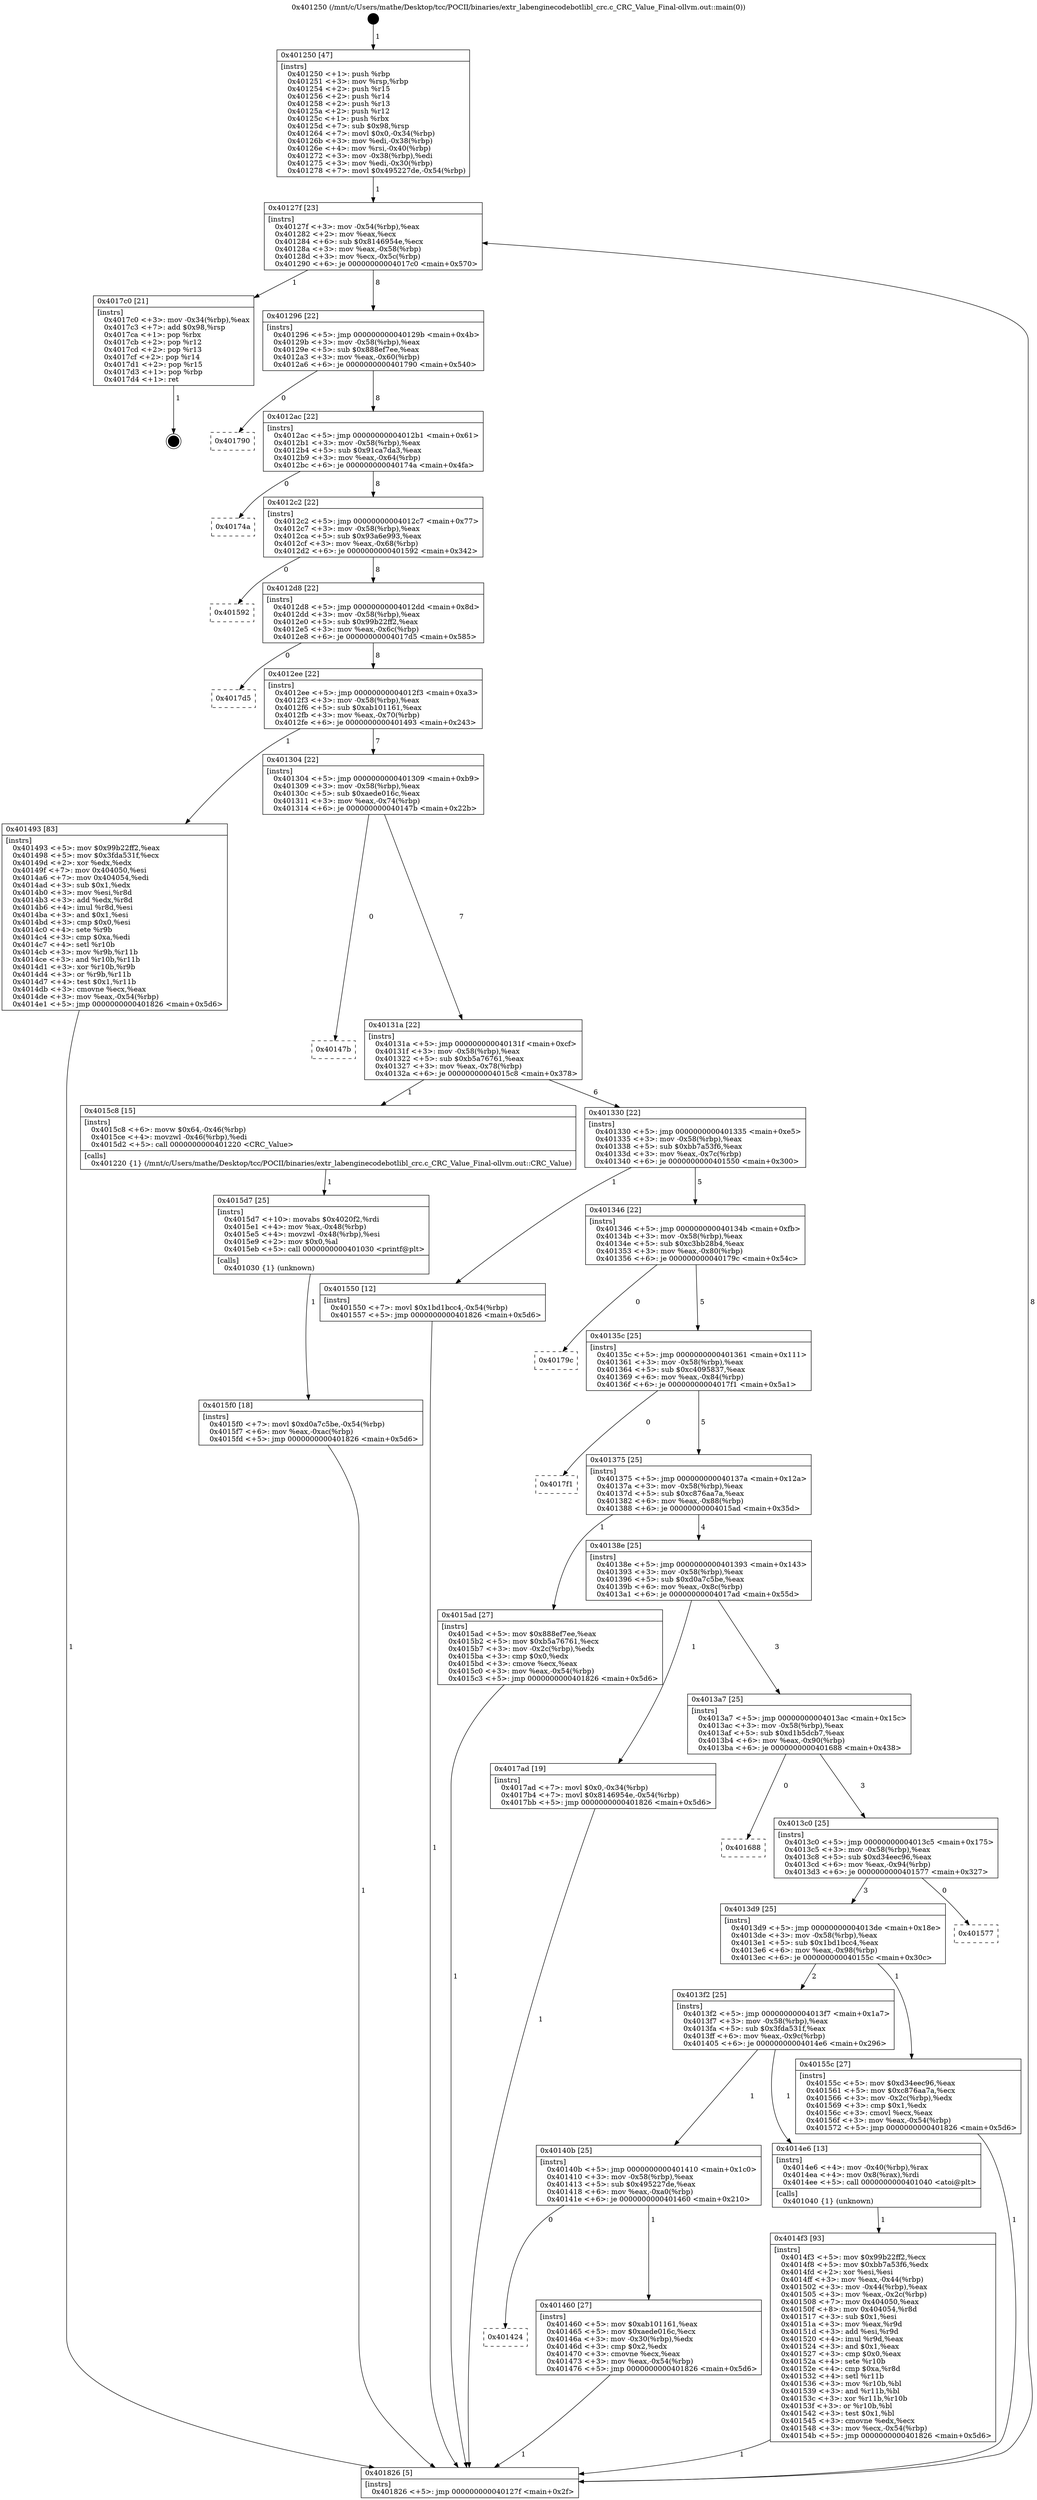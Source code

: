 digraph "0x401250" {
  label = "0x401250 (/mnt/c/Users/mathe/Desktop/tcc/POCII/binaries/extr_labenginecodebotlibl_crc.c_CRC_Value_Final-ollvm.out::main(0))"
  labelloc = "t"
  node[shape=record]

  Entry [label="",width=0.3,height=0.3,shape=circle,fillcolor=black,style=filled]
  "0x40127f" [label="{
     0x40127f [23]\l
     | [instrs]\l
     &nbsp;&nbsp;0x40127f \<+3\>: mov -0x54(%rbp),%eax\l
     &nbsp;&nbsp;0x401282 \<+2\>: mov %eax,%ecx\l
     &nbsp;&nbsp;0x401284 \<+6\>: sub $0x8146954e,%ecx\l
     &nbsp;&nbsp;0x40128a \<+3\>: mov %eax,-0x58(%rbp)\l
     &nbsp;&nbsp;0x40128d \<+3\>: mov %ecx,-0x5c(%rbp)\l
     &nbsp;&nbsp;0x401290 \<+6\>: je 00000000004017c0 \<main+0x570\>\l
  }"]
  "0x4017c0" [label="{
     0x4017c0 [21]\l
     | [instrs]\l
     &nbsp;&nbsp;0x4017c0 \<+3\>: mov -0x34(%rbp),%eax\l
     &nbsp;&nbsp;0x4017c3 \<+7\>: add $0x98,%rsp\l
     &nbsp;&nbsp;0x4017ca \<+1\>: pop %rbx\l
     &nbsp;&nbsp;0x4017cb \<+2\>: pop %r12\l
     &nbsp;&nbsp;0x4017cd \<+2\>: pop %r13\l
     &nbsp;&nbsp;0x4017cf \<+2\>: pop %r14\l
     &nbsp;&nbsp;0x4017d1 \<+2\>: pop %r15\l
     &nbsp;&nbsp;0x4017d3 \<+1\>: pop %rbp\l
     &nbsp;&nbsp;0x4017d4 \<+1\>: ret\l
  }"]
  "0x401296" [label="{
     0x401296 [22]\l
     | [instrs]\l
     &nbsp;&nbsp;0x401296 \<+5\>: jmp 000000000040129b \<main+0x4b\>\l
     &nbsp;&nbsp;0x40129b \<+3\>: mov -0x58(%rbp),%eax\l
     &nbsp;&nbsp;0x40129e \<+5\>: sub $0x888ef7ee,%eax\l
     &nbsp;&nbsp;0x4012a3 \<+3\>: mov %eax,-0x60(%rbp)\l
     &nbsp;&nbsp;0x4012a6 \<+6\>: je 0000000000401790 \<main+0x540\>\l
  }"]
  Exit [label="",width=0.3,height=0.3,shape=circle,fillcolor=black,style=filled,peripheries=2]
  "0x401790" [label="{
     0x401790\l
  }", style=dashed]
  "0x4012ac" [label="{
     0x4012ac [22]\l
     | [instrs]\l
     &nbsp;&nbsp;0x4012ac \<+5\>: jmp 00000000004012b1 \<main+0x61\>\l
     &nbsp;&nbsp;0x4012b1 \<+3\>: mov -0x58(%rbp),%eax\l
     &nbsp;&nbsp;0x4012b4 \<+5\>: sub $0x91ca7da3,%eax\l
     &nbsp;&nbsp;0x4012b9 \<+3\>: mov %eax,-0x64(%rbp)\l
     &nbsp;&nbsp;0x4012bc \<+6\>: je 000000000040174a \<main+0x4fa\>\l
  }"]
  "0x4015f0" [label="{
     0x4015f0 [18]\l
     | [instrs]\l
     &nbsp;&nbsp;0x4015f0 \<+7\>: movl $0xd0a7c5be,-0x54(%rbp)\l
     &nbsp;&nbsp;0x4015f7 \<+6\>: mov %eax,-0xac(%rbp)\l
     &nbsp;&nbsp;0x4015fd \<+5\>: jmp 0000000000401826 \<main+0x5d6\>\l
  }"]
  "0x40174a" [label="{
     0x40174a\l
  }", style=dashed]
  "0x4012c2" [label="{
     0x4012c2 [22]\l
     | [instrs]\l
     &nbsp;&nbsp;0x4012c2 \<+5\>: jmp 00000000004012c7 \<main+0x77\>\l
     &nbsp;&nbsp;0x4012c7 \<+3\>: mov -0x58(%rbp),%eax\l
     &nbsp;&nbsp;0x4012ca \<+5\>: sub $0x93a6e993,%eax\l
     &nbsp;&nbsp;0x4012cf \<+3\>: mov %eax,-0x68(%rbp)\l
     &nbsp;&nbsp;0x4012d2 \<+6\>: je 0000000000401592 \<main+0x342\>\l
  }"]
  "0x4015d7" [label="{
     0x4015d7 [25]\l
     | [instrs]\l
     &nbsp;&nbsp;0x4015d7 \<+10\>: movabs $0x4020f2,%rdi\l
     &nbsp;&nbsp;0x4015e1 \<+4\>: mov %ax,-0x48(%rbp)\l
     &nbsp;&nbsp;0x4015e5 \<+4\>: movzwl -0x48(%rbp),%esi\l
     &nbsp;&nbsp;0x4015e9 \<+2\>: mov $0x0,%al\l
     &nbsp;&nbsp;0x4015eb \<+5\>: call 0000000000401030 \<printf@plt\>\l
     | [calls]\l
     &nbsp;&nbsp;0x401030 \{1\} (unknown)\l
  }"]
  "0x401592" [label="{
     0x401592\l
  }", style=dashed]
  "0x4012d8" [label="{
     0x4012d8 [22]\l
     | [instrs]\l
     &nbsp;&nbsp;0x4012d8 \<+5\>: jmp 00000000004012dd \<main+0x8d\>\l
     &nbsp;&nbsp;0x4012dd \<+3\>: mov -0x58(%rbp),%eax\l
     &nbsp;&nbsp;0x4012e0 \<+5\>: sub $0x99b22ff2,%eax\l
     &nbsp;&nbsp;0x4012e5 \<+3\>: mov %eax,-0x6c(%rbp)\l
     &nbsp;&nbsp;0x4012e8 \<+6\>: je 00000000004017d5 \<main+0x585\>\l
  }"]
  "0x4014f3" [label="{
     0x4014f3 [93]\l
     | [instrs]\l
     &nbsp;&nbsp;0x4014f3 \<+5\>: mov $0x99b22ff2,%ecx\l
     &nbsp;&nbsp;0x4014f8 \<+5\>: mov $0xbb7a53f6,%edx\l
     &nbsp;&nbsp;0x4014fd \<+2\>: xor %esi,%esi\l
     &nbsp;&nbsp;0x4014ff \<+3\>: mov %eax,-0x44(%rbp)\l
     &nbsp;&nbsp;0x401502 \<+3\>: mov -0x44(%rbp),%eax\l
     &nbsp;&nbsp;0x401505 \<+3\>: mov %eax,-0x2c(%rbp)\l
     &nbsp;&nbsp;0x401508 \<+7\>: mov 0x404050,%eax\l
     &nbsp;&nbsp;0x40150f \<+8\>: mov 0x404054,%r8d\l
     &nbsp;&nbsp;0x401517 \<+3\>: sub $0x1,%esi\l
     &nbsp;&nbsp;0x40151a \<+3\>: mov %eax,%r9d\l
     &nbsp;&nbsp;0x40151d \<+3\>: add %esi,%r9d\l
     &nbsp;&nbsp;0x401520 \<+4\>: imul %r9d,%eax\l
     &nbsp;&nbsp;0x401524 \<+3\>: and $0x1,%eax\l
     &nbsp;&nbsp;0x401527 \<+3\>: cmp $0x0,%eax\l
     &nbsp;&nbsp;0x40152a \<+4\>: sete %r10b\l
     &nbsp;&nbsp;0x40152e \<+4\>: cmp $0xa,%r8d\l
     &nbsp;&nbsp;0x401532 \<+4\>: setl %r11b\l
     &nbsp;&nbsp;0x401536 \<+3\>: mov %r10b,%bl\l
     &nbsp;&nbsp;0x401539 \<+3\>: and %r11b,%bl\l
     &nbsp;&nbsp;0x40153c \<+3\>: xor %r11b,%r10b\l
     &nbsp;&nbsp;0x40153f \<+3\>: or %r10b,%bl\l
     &nbsp;&nbsp;0x401542 \<+3\>: test $0x1,%bl\l
     &nbsp;&nbsp;0x401545 \<+3\>: cmovne %edx,%ecx\l
     &nbsp;&nbsp;0x401548 \<+3\>: mov %ecx,-0x54(%rbp)\l
     &nbsp;&nbsp;0x40154b \<+5\>: jmp 0000000000401826 \<main+0x5d6\>\l
  }"]
  "0x4017d5" [label="{
     0x4017d5\l
  }", style=dashed]
  "0x4012ee" [label="{
     0x4012ee [22]\l
     | [instrs]\l
     &nbsp;&nbsp;0x4012ee \<+5\>: jmp 00000000004012f3 \<main+0xa3\>\l
     &nbsp;&nbsp;0x4012f3 \<+3\>: mov -0x58(%rbp),%eax\l
     &nbsp;&nbsp;0x4012f6 \<+5\>: sub $0xab101161,%eax\l
     &nbsp;&nbsp;0x4012fb \<+3\>: mov %eax,-0x70(%rbp)\l
     &nbsp;&nbsp;0x4012fe \<+6\>: je 0000000000401493 \<main+0x243\>\l
  }"]
  "0x401250" [label="{
     0x401250 [47]\l
     | [instrs]\l
     &nbsp;&nbsp;0x401250 \<+1\>: push %rbp\l
     &nbsp;&nbsp;0x401251 \<+3\>: mov %rsp,%rbp\l
     &nbsp;&nbsp;0x401254 \<+2\>: push %r15\l
     &nbsp;&nbsp;0x401256 \<+2\>: push %r14\l
     &nbsp;&nbsp;0x401258 \<+2\>: push %r13\l
     &nbsp;&nbsp;0x40125a \<+2\>: push %r12\l
     &nbsp;&nbsp;0x40125c \<+1\>: push %rbx\l
     &nbsp;&nbsp;0x40125d \<+7\>: sub $0x98,%rsp\l
     &nbsp;&nbsp;0x401264 \<+7\>: movl $0x0,-0x34(%rbp)\l
     &nbsp;&nbsp;0x40126b \<+3\>: mov %edi,-0x38(%rbp)\l
     &nbsp;&nbsp;0x40126e \<+4\>: mov %rsi,-0x40(%rbp)\l
     &nbsp;&nbsp;0x401272 \<+3\>: mov -0x38(%rbp),%edi\l
     &nbsp;&nbsp;0x401275 \<+3\>: mov %edi,-0x30(%rbp)\l
     &nbsp;&nbsp;0x401278 \<+7\>: movl $0x495227de,-0x54(%rbp)\l
  }"]
  "0x401493" [label="{
     0x401493 [83]\l
     | [instrs]\l
     &nbsp;&nbsp;0x401493 \<+5\>: mov $0x99b22ff2,%eax\l
     &nbsp;&nbsp;0x401498 \<+5\>: mov $0x3fda531f,%ecx\l
     &nbsp;&nbsp;0x40149d \<+2\>: xor %edx,%edx\l
     &nbsp;&nbsp;0x40149f \<+7\>: mov 0x404050,%esi\l
     &nbsp;&nbsp;0x4014a6 \<+7\>: mov 0x404054,%edi\l
     &nbsp;&nbsp;0x4014ad \<+3\>: sub $0x1,%edx\l
     &nbsp;&nbsp;0x4014b0 \<+3\>: mov %esi,%r8d\l
     &nbsp;&nbsp;0x4014b3 \<+3\>: add %edx,%r8d\l
     &nbsp;&nbsp;0x4014b6 \<+4\>: imul %r8d,%esi\l
     &nbsp;&nbsp;0x4014ba \<+3\>: and $0x1,%esi\l
     &nbsp;&nbsp;0x4014bd \<+3\>: cmp $0x0,%esi\l
     &nbsp;&nbsp;0x4014c0 \<+4\>: sete %r9b\l
     &nbsp;&nbsp;0x4014c4 \<+3\>: cmp $0xa,%edi\l
     &nbsp;&nbsp;0x4014c7 \<+4\>: setl %r10b\l
     &nbsp;&nbsp;0x4014cb \<+3\>: mov %r9b,%r11b\l
     &nbsp;&nbsp;0x4014ce \<+3\>: and %r10b,%r11b\l
     &nbsp;&nbsp;0x4014d1 \<+3\>: xor %r10b,%r9b\l
     &nbsp;&nbsp;0x4014d4 \<+3\>: or %r9b,%r11b\l
     &nbsp;&nbsp;0x4014d7 \<+4\>: test $0x1,%r11b\l
     &nbsp;&nbsp;0x4014db \<+3\>: cmovne %ecx,%eax\l
     &nbsp;&nbsp;0x4014de \<+3\>: mov %eax,-0x54(%rbp)\l
     &nbsp;&nbsp;0x4014e1 \<+5\>: jmp 0000000000401826 \<main+0x5d6\>\l
  }"]
  "0x401304" [label="{
     0x401304 [22]\l
     | [instrs]\l
     &nbsp;&nbsp;0x401304 \<+5\>: jmp 0000000000401309 \<main+0xb9\>\l
     &nbsp;&nbsp;0x401309 \<+3\>: mov -0x58(%rbp),%eax\l
     &nbsp;&nbsp;0x40130c \<+5\>: sub $0xaede016c,%eax\l
     &nbsp;&nbsp;0x401311 \<+3\>: mov %eax,-0x74(%rbp)\l
     &nbsp;&nbsp;0x401314 \<+6\>: je 000000000040147b \<main+0x22b\>\l
  }"]
  "0x401826" [label="{
     0x401826 [5]\l
     | [instrs]\l
     &nbsp;&nbsp;0x401826 \<+5\>: jmp 000000000040127f \<main+0x2f\>\l
  }"]
  "0x40147b" [label="{
     0x40147b\l
  }", style=dashed]
  "0x40131a" [label="{
     0x40131a [22]\l
     | [instrs]\l
     &nbsp;&nbsp;0x40131a \<+5\>: jmp 000000000040131f \<main+0xcf\>\l
     &nbsp;&nbsp;0x40131f \<+3\>: mov -0x58(%rbp),%eax\l
     &nbsp;&nbsp;0x401322 \<+5\>: sub $0xb5a76761,%eax\l
     &nbsp;&nbsp;0x401327 \<+3\>: mov %eax,-0x78(%rbp)\l
     &nbsp;&nbsp;0x40132a \<+6\>: je 00000000004015c8 \<main+0x378\>\l
  }"]
  "0x401424" [label="{
     0x401424\l
  }", style=dashed]
  "0x4015c8" [label="{
     0x4015c8 [15]\l
     | [instrs]\l
     &nbsp;&nbsp;0x4015c8 \<+6\>: movw $0x64,-0x46(%rbp)\l
     &nbsp;&nbsp;0x4015ce \<+4\>: movzwl -0x46(%rbp),%edi\l
     &nbsp;&nbsp;0x4015d2 \<+5\>: call 0000000000401220 \<CRC_Value\>\l
     | [calls]\l
     &nbsp;&nbsp;0x401220 \{1\} (/mnt/c/Users/mathe/Desktop/tcc/POCII/binaries/extr_labenginecodebotlibl_crc.c_CRC_Value_Final-ollvm.out::CRC_Value)\l
  }"]
  "0x401330" [label="{
     0x401330 [22]\l
     | [instrs]\l
     &nbsp;&nbsp;0x401330 \<+5\>: jmp 0000000000401335 \<main+0xe5\>\l
     &nbsp;&nbsp;0x401335 \<+3\>: mov -0x58(%rbp),%eax\l
     &nbsp;&nbsp;0x401338 \<+5\>: sub $0xbb7a53f6,%eax\l
     &nbsp;&nbsp;0x40133d \<+3\>: mov %eax,-0x7c(%rbp)\l
     &nbsp;&nbsp;0x401340 \<+6\>: je 0000000000401550 \<main+0x300\>\l
  }"]
  "0x401460" [label="{
     0x401460 [27]\l
     | [instrs]\l
     &nbsp;&nbsp;0x401460 \<+5\>: mov $0xab101161,%eax\l
     &nbsp;&nbsp;0x401465 \<+5\>: mov $0xaede016c,%ecx\l
     &nbsp;&nbsp;0x40146a \<+3\>: mov -0x30(%rbp),%edx\l
     &nbsp;&nbsp;0x40146d \<+3\>: cmp $0x2,%edx\l
     &nbsp;&nbsp;0x401470 \<+3\>: cmovne %ecx,%eax\l
     &nbsp;&nbsp;0x401473 \<+3\>: mov %eax,-0x54(%rbp)\l
     &nbsp;&nbsp;0x401476 \<+5\>: jmp 0000000000401826 \<main+0x5d6\>\l
  }"]
  "0x401550" [label="{
     0x401550 [12]\l
     | [instrs]\l
     &nbsp;&nbsp;0x401550 \<+7\>: movl $0x1bd1bcc4,-0x54(%rbp)\l
     &nbsp;&nbsp;0x401557 \<+5\>: jmp 0000000000401826 \<main+0x5d6\>\l
  }"]
  "0x401346" [label="{
     0x401346 [22]\l
     | [instrs]\l
     &nbsp;&nbsp;0x401346 \<+5\>: jmp 000000000040134b \<main+0xfb\>\l
     &nbsp;&nbsp;0x40134b \<+3\>: mov -0x58(%rbp),%eax\l
     &nbsp;&nbsp;0x40134e \<+5\>: sub $0xc3bb28b4,%eax\l
     &nbsp;&nbsp;0x401353 \<+3\>: mov %eax,-0x80(%rbp)\l
     &nbsp;&nbsp;0x401356 \<+6\>: je 000000000040179c \<main+0x54c\>\l
  }"]
  "0x40140b" [label="{
     0x40140b [25]\l
     | [instrs]\l
     &nbsp;&nbsp;0x40140b \<+5\>: jmp 0000000000401410 \<main+0x1c0\>\l
     &nbsp;&nbsp;0x401410 \<+3\>: mov -0x58(%rbp),%eax\l
     &nbsp;&nbsp;0x401413 \<+5\>: sub $0x495227de,%eax\l
     &nbsp;&nbsp;0x401418 \<+6\>: mov %eax,-0xa0(%rbp)\l
     &nbsp;&nbsp;0x40141e \<+6\>: je 0000000000401460 \<main+0x210\>\l
  }"]
  "0x40179c" [label="{
     0x40179c\l
  }", style=dashed]
  "0x40135c" [label="{
     0x40135c [25]\l
     | [instrs]\l
     &nbsp;&nbsp;0x40135c \<+5\>: jmp 0000000000401361 \<main+0x111\>\l
     &nbsp;&nbsp;0x401361 \<+3\>: mov -0x58(%rbp),%eax\l
     &nbsp;&nbsp;0x401364 \<+5\>: sub $0xc4095837,%eax\l
     &nbsp;&nbsp;0x401369 \<+6\>: mov %eax,-0x84(%rbp)\l
     &nbsp;&nbsp;0x40136f \<+6\>: je 00000000004017f1 \<main+0x5a1\>\l
  }"]
  "0x4014e6" [label="{
     0x4014e6 [13]\l
     | [instrs]\l
     &nbsp;&nbsp;0x4014e6 \<+4\>: mov -0x40(%rbp),%rax\l
     &nbsp;&nbsp;0x4014ea \<+4\>: mov 0x8(%rax),%rdi\l
     &nbsp;&nbsp;0x4014ee \<+5\>: call 0000000000401040 \<atoi@plt\>\l
     | [calls]\l
     &nbsp;&nbsp;0x401040 \{1\} (unknown)\l
  }"]
  "0x4017f1" [label="{
     0x4017f1\l
  }", style=dashed]
  "0x401375" [label="{
     0x401375 [25]\l
     | [instrs]\l
     &nbsp;&nbsp;0x401375 \<+5\>: jmp 000000000040137a \<main+0x12a\>\l
     &nbsp;&nbsp;0x40137a \<+3\>: mov -0x58(%rbp),%eax\l
     &nbsp;&nbsp;0x40137d \<+5\>: sub $0xc876aa7a,%eax\l
     &nbsp;&nbsp;0x401382 \<+6\>: mov %eax,-0x88(%rbp)\l
     &nbsp;&nbsp;0x401388 \<+6\>: je 00000000004015ad \<main+0x35d\>\l
  }"]
  "0x4013f2" [label="{
     0x4013f2 [25]\l
     | [instrs]\l
     &nbsp;&nbsp;0x4013f2 \<+5\>: jmp 00000000004013f7 \<main+0x1a7\>\l
     &nbsp;&nbsp;0x4013f7 \<+3\>: mov -0x58(%rbp),%eax\l
     &nbsp;&nbsp;0x4013fa \<+5\>: sub $0x3fda531f,%eax\l
     &nbsp;&nbsp;0x4013ff \<+6\>: mov %eax,-0x9c(%rbp)\l
     &nbsp;&nbsp;0x401405 \<+6\>: je 00000000004014e6 \<main+0x296\>\l
  }"]
  "0x4015ad" [label="{
     0x4015ad [27]\l
     | [instrs]\l
     &nbsp;&nbsp;0x4015ad \<+5\>: mov $0x888ef7ee,%eax\l
     &nbsp;&nbsp;0x4015b2 \<+5\>: mov $0xb5a76761,%ecx\l
     &nbsp;&nbsp;0x4015b7 \<+3\>: mov -0x2c(%rbp),%edx\l
     &nbsp;&nbsp;0x4015ba \<+3\>: cmp $0x0,%edx\l
     &nbsp;&nbsp;0x4015bd \<+3\>: cmove %ecx,%eax\l
     &nbsp;&nbsp;0x4015c0 \<+3\>: mov %eax,-0x54(%rbp)\l
     &nbsp;&nbsp;0x4015c3 \<+5\>: jmp 0000000000401826 \<main+0x5d6\>\l
  }"]
  "0x40138e" [label="{
     0x40138e [25]\l
     | [instrs]\l
     &nbsp;&nbsp;0x40138e \<+5\>: jmp 0000000000401393 \<main+0x143\>\l
     &nbsp;&nbsp;0x401393 \<+3\>: mov -0x58(%rbp),%eax\l
     &nbsp;&nbsp;0x401396 \<+5\>: sub $0xd0a7c5be,%eax\l
     &nbsp;&nbsp;0x40139b \<+6\>: mov %eax,-0x8c(%rbp)\l
     &nbsp;&nbsp;0x4013a1 \<+6\>: je 00000000004017ad \<main+0x55d\>\l
  }"]
  "0x40155c" [label="{
     0x40155c [27]\l
     | [instrs]\l
     &nbsp;&nbsp;0x40155c \<+5\>: mov $0xd34eec96,%eax\l
     &nbsp;&nbsp;0x401561 \<+5\>: mov $0xc876aa7a,%ecx\l
     &nbsp;&nbsp;0x401566 \<+3\>: mov -0x2c(%rbp),%edx\l
     &nbsp;&nbsp;0x401569 \<+3\>: cmp $0x1,%edx\l
     &nbsp;&nbsp;0x40156c \<+3\>: cmovl %ecx,%eax\l
     &nbsp;&nbsp;0x40156f \<+3\>: mov %eax,-0x54(%rbp)\l
     &nbsp;&nbsp;0x401572 \<+5\>: jmp 0000000000401826 \<main+0x5d6\>\l
  }"]
  "0x4017ad" [label="{
     0x4017ad [19]\l
     | [instrs]\l
     &nbsp;&nbsp;0x4017ad \<+7\>: movl $0x0,-0x34(%rbp)\l
     &nbsp;&nbsp;0x4017b4 \<+7\>: movl $0x8146954e,-0x54(%rbp)\l
     &nbsp;&nbsp;0x4017bb \<+5\>: jmp 0000000000401826 \<main+0x5d6\>\l
  }"]
  "0x4013a7" [label="{
     0x4013a7 [25]\l
     | [instrs]\l
     &nbsp;&nbsp;0x4013a7 \<+5\>: jmp 00000000004013ac \<main+0x15c\>\l
     &nbsp;&nbsp;0x4013ac \<+3\>: mov -0x58(%rbp),%eax\l
     &nbsp;&nbsp;0x4013af \<+5\>: sub $0xd1b5dcb7,%eax\l
     &nbsp;&nbsp;0x4013b4 \<+6\>: mov %eax,-0x90(%rbp)\l
     &nbsp;&nbsp;0x4013ba \<+6\>: je 0000000000401688 \<main+0x438\>\l
  }"]
  "0x4013d9" [label="{
     0x4013d9 [25]\l
     | [instrs]\l
     &nbsp;&nbsp;0x4013d9 \<+5\>: jmp 00000000004013de \<main+0x18e\>\l
     &nbsp;&nbsp;0x4013de \<+3\>: mov -0x58(%rbp),%eax\l
     &nbsp;&nbsp;0x4013e1 \<+5\>: sub $0x1bd1bcc4,%eax\l
     &nbsp;&nbsp;0x4013e6 \<+6\>: mov %eax,-0x98(%rbp)\l
     &nbsp;&nbsp;0x4013ec \<+6\>: je 000000000040155c \<main+0x30c\>\l
  }"]
  "0x401688" [label="{
     0x401688\l
  }", style=dashed]
  "0x4013c0" [label="{
     0x4013c0 [25]\l
     | [instrs]\l
     &nbsp;&nbsp;0x4013c0 \<+5\>: jmp 00000000004013c5 \<main+0x175\>\l
     &nbsp;&nbsp;0x4013c5 \<+3\>: mov -0x58(%rbp),%eax\l
     &nbsp;&nbsp;0x4013c8 \<+5\>: sub $0xd34eec96,%eax\l
     &nbsp;&nbsp;0x4013cd \<+6\>: mov %eax,-0x94(%rbp)\l
     &nbsp;&nbsp;0x4013d3 \<+6\>: je 0000000000401577 \<main+0x327\>\l
  }"]
  "0x401577" [label="{
     0x401577\l
  }", style=dashed]
  Entry -> "0x401250" [label=" 1"]
  "0x40127f" -> "0x4017c0" [label=" 1"]
  "0x40127f" -> "0x401296" [label=" 8"]
  "0x4017c0" -> Exit [label=" 1"]
  "0x401296" -> "0x401790" [label=" 0"]
  "0x401296" -> "0x4012ac" [label=" 8"]
  "0x4017ad" -> "0x401826" [label=" 1"]
  "0x4012ac" -> "0x40174a" [label=" 0"]
  "0x4012ac" -> "0x4012c2" [label=" 8"]
  "0x4015f0" -> "0x401826" [label=" 1"]
  "0x4012c2" -> "0x401592" [label=" 0"]
  "0x4012c2" -> "0x4012d8" [label=" 8"]
  "0x4015d7" -> "0x4015f0" [label=" 1"]
  "0x4012d8" -> "0x4017d5" [label=" 0"]
  "0x4012d8" -> "0x4012ee" [label=" 8"]
  "0x4015c8" -> "0x4015d7" [label=" 1"]
  "0x4012ee" -> "0x401493" [label=" 1"]
  "0x4012ee" -> "0x401304" [label=" 7"]
  "0x4015ad" -> "0x401826" [label=" 1"]
  "0x401304" -> "0x40147b" [label=" 0"]
  "0x401304" -> "0x40131a" [label=" 7"]
  "0x40155c" -> "0x401826" [label=" 1"]
  "0x40131a" -> "0x4015c8" [label=" 1"]
  "0x40131a" -> "0x401330" [label=" 6"]
  "0x401550" -> "0x401826" [label=" 1"]
  "0x401330" -> "0x401550" [label=" 1"]
  "0x401330" -> "0x401346" [label=" 5"]
  "0x4014f3" -> "0x401826" [label=" 1"]
  "0x401346" -> "0x40179c" [label=" 0"]
  "0x401346" -> "0x40135c" [label=" 5"]
  "0x401493" -> "0x401826" [label=" 1"]
  "0x40135c" -> "0x4017f1" [label=" 0"]
  "0x40135c" -> "0x401375" [label=" 5"]
  "0x401826" -> "0x40127f" [label=" 8"]
  "0x401375" -> "0x4015ad" [label=" 1"]
  "0x401375" -> "0x40138e" [label=" 4"]
  "0x401460" -> "0x401826" [label=" 1"]
  "0x40138e" -> "0x4017ad" [label=" 1"]
  "0x40138e" -> "0x4013a7" [label=" 3"]
  "0x40140b" -> "0x401424" [label=" 0"]
  "0x4013a7" -> "0x401688" [label=" 0"]
  "0x4013a7" -> "0x4013c0" [label=" 3"]
  "0x4014e6" -> "0x4014f3" [label=" 1"]
  "0x4013c0" -> "0x401577" [label=" 0"]
  "0x4013c0" -> "0x4013d9" [label=" 3"]
  "0x40140b" -> "0x401460" [label=" 1"]
  "0x4013d9" -> "0x40155c" [label=" 1"]
  "0x4013d9" -> "0x4013f2" [label=" 2"]
  "0x401250" -> "0x40127f" [label=" 1"]
  "0x4013f2" -> "0x4014e6" [label=" 1"]
  "0x4013f2" -> "0x40140b" [label=" 1"]
}
